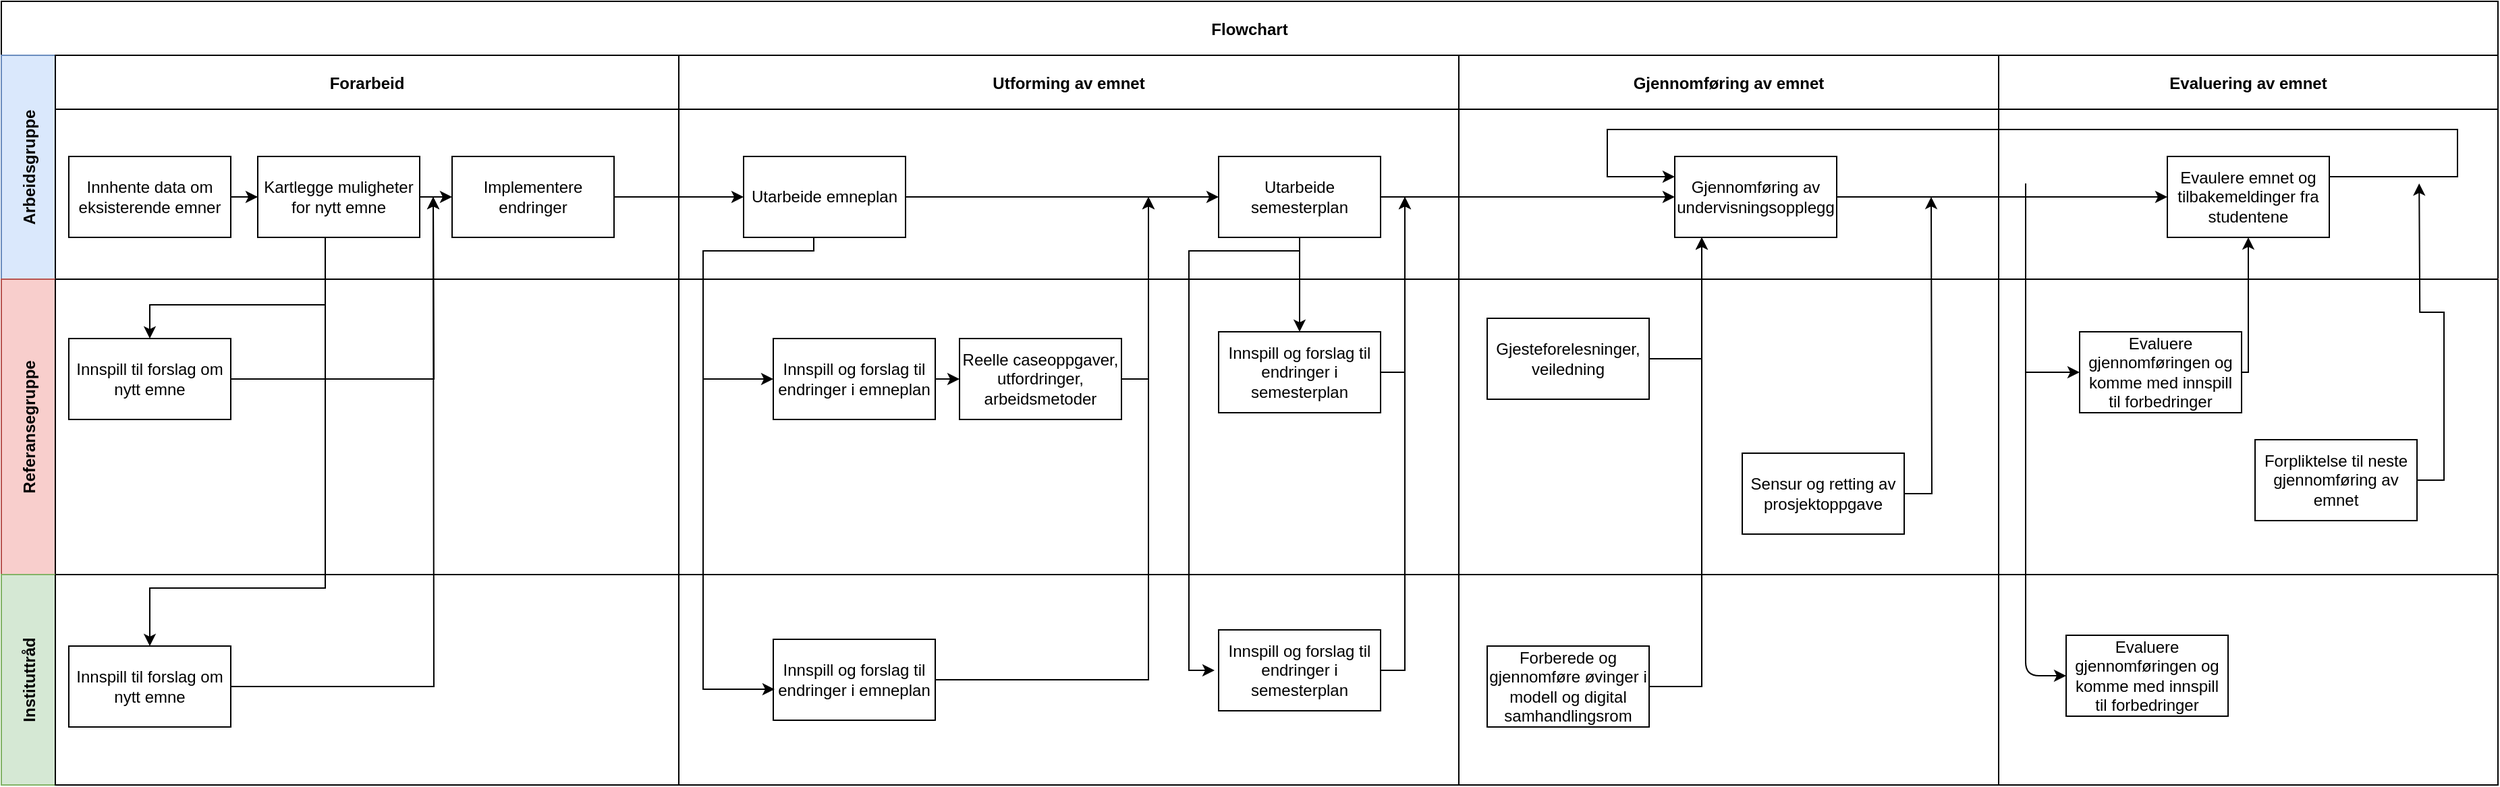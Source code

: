 <mxfile version="14.9.3" type="github">
  <diagram id="VqdJjphPVSq2Udl7x3P3" name="Page-1">
    <mxGraphModel dx="1038" dy="579" grid="1" gridSize="10" guides="1" tooltips="1" connect="1" arrows="1" fold="1" page="1" pageScale="1" pageWidth="827" pageHeight="1169" math="0" shadow="0">
      <root>
        <mxCell id="0" />
        <mxCell id="1" parent="0" />
        <mxCell id="_rNKC_Dzp_AstTdINph1-44" value="Flowchart" style="shape=table;childLayout=tableLayout;rowLines=0;columnLines=0;startSize=40;collapsible=0;recursiveResize=0;expand=0;pointerEvents=0;fontStyle=1" parent="1" vertex="1">
          <mxGeometry x="80" y="55" width="1850" height="581" as="geometry" />
        </mxCell>
        <mxCell id="_rNKC_Dzp_AstTdINph1-45" value="Arbeidsgruppe" style="swimlane;horizontal=0;points=[[0,0.5],[1,0.5]];portConstraint=eastwest;startSize=40;collapsible=0;recursiveResize=0;expand=0;pointerEvents=0;fillColor=#dae8fc;strokeColor=#6c8ebf;" parent="_rNKC_Dzp_AstTdINph1-44" vertex="1">
          <mxGeometry y="40" width="1850" height="166" as="geometry" />
        </mxCell>
        <mxCell id="_rNKC_Dzp_AstTdINph1-46" value="Forarbeid" style="swimlane;connectable=0;startSize=40;collapsible=0;recursiveResize=0;expand=0;pointerEvents=0;" parent="_rNKC_Dzp_AstTdINph1-45" vertex="1">
          <mxGeometry x="40" width="462" height="166" as="geometry" />
        </mxCell>
        <mxCell id="_rNKC_Dzp_AstTdINph1-64" style="edgeStyle=orthogonalEdgeStyle;rounded=0;orthogonalLoop=1;jettySize=auto;html=1;entryX=0;entryY=0.5;entryDx=0;entryDy=0;" parent="_rNKC_Dzp_AstTdINph1-46" source="_rNKC_Dzp_AstTdINph1-60" target="_rNKC_Dzp_AstTdINph1-62" edge="1">
          <mxGeometry relative="1" as="geometry" />
        </mxCell>
        <mxCell id="_rNKC_Dzp_AstTdINph1-60" value="Innhente data om eksisterende emner" style="rounded=0;whiteSpace=wrap;html=1;" parent="_rNKC_Dzp_AstTdINph1-46" vertex="1">
          <mxGeometry x="10" y="75" width="120" height="60" as="geometry" />
        </mxCell>
        <mxCell id="F4DgGvDCZBvtidA0wW8w-1" style="edgeStyle=orthogonalEdgeStyle;rounded=0;orthogonalLoop=1;jettySize=auto;html=1;exitX=1;exitY=0.5;exitDx=0;exitDy=0;" parent="_rNKC_Dzp_AstTdINph1-46" source="_rNKC_Dzp_AstTdINph1-62" target="-_hWJmwtXpYTukLHLi6D-7" edge="1">
          <mxGeometry relative="1" as="geometry" />
        </mxCell>
        <mxCell id="_rNKC_Dzp_AstTdINph1-62" value="Kartlegge muligheter for nytt emne" style="rounded=0;whiteSpace=wrap;html=1;" parent="_rNKC_Dzp_AstTdINph1-46" vertex="1">
          <mxGeometry x="150" y="75" width="120" height="60" as="geometry" />
        </mxCell>
        <mxCell id="-_hWJmwtXpYTukLHLi6D-7" value="Implementere endringer" style="rounded=0;whiteSpace=wrap;html=1;" parent="_rNKC_Dzp_AstTdINph1-46" vertex="1">
          <mxGeometry x="294" y="75" width="120" height="60" as="geometry" />
        </mxCell>
        <mxCell id="_rNKC_Dzp_AstTdINph1-47" value="Utforming av emnet" style="swimlane;connectable=0;startSize=40;collapsible=0;recursiveResize=0;expand=0;pointerEvents=0;" parent="_rNKC_Dzp_AstTdINph1-45" vertex="1">
          <mxGeometry x="502" width="578" height="166" as="geometry" />
        </mxCell>
        <mxCell id="F4DgGvDCZBvtidA0wW8w-5" value="" style="edgeStyle=orthogonalEdgeStyle;rounded=0;orthogonalLoop=1;jettySize=auto;html=1;" parent="_rNKC_Dzp_AstTdINph1-47" source="_rNKC_Dzp_AstTdINph1-71" target="-_hWJmwtXpYTukLHLi6D-15" edge="1">
          <mxGeometry relative="1" as="geometry" />
        </mxCell>
        <mxCell id="_rNKC_Dzp_AstTdINph1-71" value="Utarbeide emneplan" style="rounded=0;whiteSpace=wrap;html=1;" parent="_rNKC_Dzp_AstTdINph1-47" vertex="1">
          <mxGeometry x="48" y="75" width="120" height="60" as="geometry" />
        </mxCell>
        <mxCell id="-_hWJmwtXpYTukLHLi6D-15" value="Utarbeide semesterplan" style="rounded=0;whiteSpace=wrap;html=1;" parent="_rNKC_Dzp_AstTdINph1-47" vertex="1">
          <mxGeometry x="400" y="75" width="120" height="60" as="geometry" />
        </mxCell>
        <mxCell id="_rNKC_Dzp_AstTdINph1-48" value="Gjennomføring av emnet" style="swimlane;connectable=0;startSize=40;collapsible=0;recursiveResize=0;expand=0;pointerEvents=0;" parent="_rNKC_Dzp_AstTdINph1-45" vertex="1">
          <mxGeometry x="1080" width="400" height="166" as="geometry" />
        </mxCell>
        <mxCell id="_rNKC_Dzp_AstTdINph1-72" value="Gjennomføring av undervisningsopplegg" style="rounded=0;whiteSpace=wrap;html=1;" parent="_rNKC_Dzp_AstTdINph1-48" vertex="1">
          <mxGeometry x="160" y="75" width="120" height="60" as="geometry" />
        </mxCell>
        <mxCell id="_rNKC_Dzp_AstTdINph1-49" value="Evaluering av emnet" style="swimlane;connectable=0;startSize=40;collapsible=0;recursiveResize=0;expand=0;pointerEvents=0;" parent="_rNKC_Dzp_AstTdINph1-45" vertex="1">
          <mxGeometry x="1480" width="370" height="166" as="geometry" />
        </mxCell>
        <mxCell id="_rNKC_Dzp_AstTdINph1-73" value="Evaulere emnet og tilbakemeldinger fra studentene" style="rounded=0;whiteSpace=wrap;html=1;" parent="_rNKC_Dzp_AstTdINph1-49" vertex="1">
          <mxGeometry x="125" y="75" width="120" height="60" as="geometry" />
        </mxCell>
        <mxCell id="-_hWJmwtXpYTukLHLi6D-2" style="edgeStyle=orthogonalEdgeStyle;rounded=0;orthogonalLoop=1;jettySize=auto;html=1;" parent="_rNKC_Dzp_AstTdINph1-45" source="_rNKC_Dzp_AstTdINph1-72" target="_rNKC_Dzp_AstTdINph1-73" edge="1">
          <mxGeometry relative="1" as="geometry" />
        </mxCell>
        <mxCell id="-_hWJmwtXpYTukLHLi6D-10" style="edgeStyle=orthogonalEdgeStyle;rounded=0;orthogonalLoop=1;jettySize=auto;html=1;entryX=0;entryY=0.5;entryDx=0;entryDy=0;" parent="_rNKC_Dzp_AstTdINph1-45" source="-_hWJmwtXpYTukLHLi6D-7" target="_rNKC_Dzp_AstTdINph1-71" edge="1">
          <mxGeometry relative="1" as="geometry" />
        </mxCell>
        <mxCell id="-_hWJmwtXpYTukLHLi6D-16" style="edgeStyle=orthogonalEdgeStyle;rounded=0;orthogonalLoop=1;jettySize=auto;html=1;" parent="_rNKC_Dzp_AstTdINph1-45" source="-_hWJmwtXpYTukLHLi6D-15" target="_rNKC_Dzp_AstTdINph1-72" edge="1">
          <mxGeometry relative="1" as="geometry" />
        </mxCell>
        <mxCell id="Ty7QDaDRaizhqRYp1Qn6-36" style="edgeStyle=orthogonalEdgeStyle;rounded=0;orthogonalLoop=1;jettySize=auto;html=1;exitX=1;exitY=0.5;exitDx=0;exitDy=0;" edge="1" parent="_rNKC_Dzp_AstTdINph1-45" source="_rNKC_Dzp_AstTdINph1-73">
          <mxGeometry relative="1" as="geometry">
            <mxPoint x="1240" y="90" as="targetPoint" />
            <Array as="points">
              <mxPoint x="1725" y="90" />
              <mxPoint x="1820" y="90" />
              <mxPoint x="1820" y="55" />
              <mxPoint x="1190" y="55" />
              <mxPoint x="1190" y="90" />
              <mxPoint x="1240" y="90" />
            </Array>
          </mxGeometry>
        </mxCell>
        <mxCell id="_rNKC_Dzp_AstTdINph1-50" value="Referansegruppe" style="swimlane;horizontal=0;points=[[0,0.5],[1,0.5]];portConstraint=eastwest;startSize=40;collapsible=0;recursiveResize=0;expand=0;pointerEvents=0;strokeColor=#b85450;fillColor=#F8CECC;" parent="_rNKC_Dzp_AstTdINph1-44" vertex="1">
          <mxGeometry y="206" width="1850" height="219" as="geometry" />
        </mxCell>
        <mxCell id="_rNKC_Dzp_AstTdINph1-51" value="" style="swimlane;connectable=0;startSize=0;collapsible=0;recursiveResize=0;expand=0;pointerEvents=0;gradientColor=#ffffff;fillColor=#000000;" parent="_rNKC_Dzp_AstTdINph1-50" vertex="1">
          <mxGeometry x="40" width="462" height="219" as="geometry" />
        </mxCell>
        <mxCell id="_rNKC_Dzp_AstTdINph1-65" value="Innspill til forslag om nytt emne" style="rounded=0;whiteSpace=wrap;html=1;" parent="_rNKC_Dzp_AstTdINph1-51" vertex="1">
          <mxGeometry x="10" y="44" width="120" height="60" as="geometry" />
        </mxCell>
        <mxCell id="_rNKC_Dzp_AstTdINph1-52" value="" style="swimlane;connectable=0;startSize=0;collapsible=0;recursiveResize=0;expand=0;pointerEvents=0;" parent="_rNKC_Dzp_AstTdINph1-50" vertex="1">
          <mxGeometry x="502" width="578" height="219" as="geometry" />
        </mxCell>
        <mxCell id="Ty7QDaDRaizhqRYp1Qn6-13" style="edgeStyle=orthogonalEdgeStyle;rounded=0;orthogonalLoop=1;jettySize=auto;html=1;exitX=1;exitY=0.5;exitDx=0;exitDy=0;entryX=0;entryY=0.5;entryDx=0;entryDy=0;" edge="1" parent="_rNKC_Dzp_AstTdINph1-52" source="-_hWJmwtXpYTukLHLi6D-3" target="Ty7QDaDRaizhqRYp1Qn6-11">
          <mxGeometry relative="1" as="geometry" />
        </mxCell>
        <mxCell id="-_hWJmwtXpYTukLHLi6D-3" value="Innspill og forslag til endringer i emneplan" style="rounded=0;whiteSpace=wrap;html=1;" parent="_rNKC_Dzp_AstTdINph1-52" vertex="1">
          <mxGeometry x="70" y="44" width="120" height="60" as="geometry" />
        </mxCell>
        <mxCell id="Ty7QDaDRaizhqRYp1Qn6-3" value="Innspill og forslag til endringer i semesterplan" style="rounded=0;whiteSpace=wrap;html=1;" vertex="1" parent="_rNKC_Dzp_AstTdINph1-52">
          <mxGeometry x="400" y="39" width="120" height="60" as="geometry" />
        </mxCell>
        <mxCell id="Ty7QDaDRaizhqRYp1Qn6-11" value="Reelle caseoppgaver, utfordringer, arbeidsmetoder" style="rounded=0;whiteSpace=wrap;html=1;" vertex="1" parent="_rNKC_Dzp_AstTdINph1-52">
          <mxGeometry x="208" y="44" width="120" height="60" as="geometry" />
        </mxCell>
        <mxCell id="_rNKC_Dzp_AstTdINph1-53" value="" style="swimlane;connectable=0;startSize=0;collapsible=0;recursiveResize=0;expand=0;pointerEvents=0;" parent="_rNKC_Dzp_AstTdINph1-50" vertex="1">
          <mxGeometry x="1080" width="400" height="219" as="geometry" />
        </mxCell>
        <mxCell id="Ty7QDaDRaizhqRYp1Qn6-16" value="Gjesteforelesninger, veiledning" style="rounded=0;whiteSpace=wrap;html=1;" vertex="1" parent="_rNKC_Dzp_AstTdINph1-53">
          <mxGeometry x="21" y="29" width="120" height="60" as="geometry" />
        </mxCell>
        <mxCell id="Ty7QDaDRaizhqRYp1Qn6-17" value="Sensur og retting av prosjektoppgave" style="rounded=0;whiteSpace=wrap;html=1;" vertex="1" parent="_rNKC_Dzp_AstTdINph1-53">
          <mxGeometry x="210" y="129" width="120" height="60" as="geometry" />
        </mxCell>
        <mxCell id="_rNKC_Dzp_AstTdINph1-54" value="" style="swimlane;connectable=0;startSize=0;collapsible=0;recursiveResize=0;expand=0;pointerEvents=0;" parent="_rNKC_Dzp_AstTdINph1-50" vertex="1">
          <mxGeometry x="1480" width="370" height="219" as="geometry" />
        </mxCell>
        <mxCell id="Ty7QDaDRaizhqRYp1Qn6-22" value="Evaluere gjennomføringen og komme med innspill til forbedringer" style="rounded=0;whiteSpace=wrap;html=1;" vertex="1" parent="_rNKC_Dzp_AstTdINph1-54">
          <mxGeometry x="60" y="39" width="120" height="60" as="geometry" />
        </mxCell>
        <mxCell id="Ty7QDaDRaizhqRYp1Qn6-23" value="Forpliktelse til neste gjennomføring av emnet" style="rounded=0;whiteSpace=wrap;html=1;" vertex="1" parent="_rNKC_Dzp_AstTdINph1-54">
          <mxGeometry x="190" y="119" width="120" height="60" as="geometry" />
        </mxCell>
        <mxCell id="Ty7QDaDRaizhqRYp1Qn6-33" value="" style="endArrow=classic;html=1;edgeStyle=orthogonalEdgeStyle;entryX=0;entryY=0.5;entryDx=0;entryDy=0;" edge="1" parent="_rNKC_Dzp_AstTdINph1-54" target="Ty7QDaDRaizhqRYp1Qn6-28">
          <mxGeometry width="50" height="50" relative="1" as="geometry">
            <mxPoint x="20" y="-71" as="sourcePoint" />
            <mxPoint x="100" y="129" as="targetPoint" />
            <Array as="points">
              <mxPoint x="20" y="189" />
              <mxPoint x="20" y="189" />
            </Array>
          </mxGeometry>
        </mxCell>
        <mxCell id="_rNKC_Dzp_AstTdINph1-55" value="Instituttråd" style="swimlane;horizontal=0;points=[[0,0.5],[1,0.5]];portConstraint=eastwest;startSize=40;collapsible=0;recursiveResize=0;expand=0;pointerEvents=0;fillColor=#d5e8d4;strokeColor=#82b366;" parent="_rNKC_Dzp_AstTdINph1-44" vertex="1">
          <mxGeometry y="425" width="1850" height="156" as="geometry" />
        </mxCell>
        <mxCell id="_rNKC_Dzp_AstTdINph1-56" value="" style="swimlane;connectable=0;startSize=0;collapsible=0;recursiveResize=0;expand=0;pointerEvents=0;" parent="_rNKC_Dzp_AstTdINph1-55" vertex="1">
          <mxGeometry x="40" width="462" height="156" as="geometry" />
        </mxCell>
        <mxCell id="_rNKC_Dzp_AstTdINph1-66" value="Innspill til forslag om nytt emne" style="rounded=0;whiteSpace=wrap;html=1;" parent="_rNKC_Dzp_AstTdINph1-56" vertex="1">
          <mxGeometry x="10" y="53" width="120" height="60" as="geometry" />
        </mxCell>
        <mxCell id="_rNKC_Dzp_AstTdINph1-57" value="" style="swimlane;connectable=0;startSize=0;collapsible=0;recursiveResize=0;expand=0;pointerEvents=0;" parent="_rNKC_Dzp_AstTdINph1-55" vertex="1">
          <mxGeometry x="502" width="578" height="156" as="geometry" />
        </mxCell>
        <mxCell id="-_hWJmwtXpYTukLHLi6D-4" value="Innspill og forslag til endringer i emneplan" style="rounded=0;whiteSpace=wrap;html=1;" parent="_rNKC_Dzp_AstTdINph1-57" vertex="1">
          <mxGeometry x="70" y="48" width="120" height="60" as="geometry" />
        </mxCell>
        <mxCell id="Ty7QDaDRaizhqRYp1Qn6-4" value="Innspill og forslag til endringer i semesterplan" style="rounded=0;whiteSpace=wrap;html=1;" vertex="1" parent="_rNKC_Dzp_AstTdINph1-57">
          <mxGeometry x="400" y="41" width="120" height="60" as="geometry" />
        </mxCell>
        <mxCell id="_rNKC_Dzp_AstTdINph1-58" value="" style="swimlane;connectable=0;startSize=0;collapsible=0;recursiveResize=0;expand=0;pointerEvents=0;" parent="_rNKC_Dzp_AstTdINph1-55" vertex="1">
          <mxGeometry x="1080" width="400" height="156" as="geometry" />
        </mxCell>
        <mxCell id="Ty7QDaDRaizhqRYp1Qn6-20" value="Forberede og gjennomføre øvinger i modell og digital samhandlingsrom" style="rounded=0;whiteSpace=wrap;html=1;" vertex="1" parent="_rNKC_Dzp_AstTdINph1-58">
          <mxGeometry x="21" y="53" width="120" height="60" as="geometry" />
        </mxCell>
        <mxCell id="_rNKC_Dzp_AstTdINph1-59" value="" style="swimlane;connectable=0;startSize=0;collapsible=0;recursiveResize=0;expand=0;pointerEvents=0;" parent="_rNKC_Dzp_AstTdINph1-55" vertex="1">
          <mxGeometry x="1480" width="370" height="156" as="geometry" />
        </mxCell>
        <mxCell id="Ty7QDaDRaizhqRYp1Qn6-28" value="Evaluere gjennomføringen og komme med innspill til forbedringer" style="rounded=0;whiteSpace=wrap;html=1;" vertex="1" parent="_rNKC_Dzp_AstTdINph1-59">
          <mxGeometry x="50" y="45" width="120" height="60" as="geometry" />
        </mxCell>
        <mxCell id="_rNKC_Dzp_AstTdINph1-68" style="edgeStyle=orthogonalEdgeStyle;rounded=0;orthogonalLoop=1;jettySize=auto;html=1;" parent="_rNKC_Dzp_AstTdINph1-44" source="_rNKC_Dzp_AstTdINph1-62" target="_rNKC_Dzp_AstTdINph1-65" edge="1">
          <mxGeometry relative="1" as="geometry">
            <Array as="points">
              <mxPoint x="240" y="225" />
              <mxPoint x="110" y="225" />
            </Array>
          </mxGeometry>
        </mxCell>
        <mxCell id="-_hWJmwtXpYTukLHLi6D-14" style="edgeStyle=orthogonalEdgeStyle;rounded=0;orthogonalLoop=1;jettySize=auto;html=1;" parent="_rNKC_Dzp_AstTdINph1-44" source="_rNKC_Dzp_AstTdINph1-62" target="_rNKC_Dzp_AstTdINph1-66" edge="1">
          <mxGeometry relative="1" as="geometry">
            <mxPoint x="250" y="445" as="targetPoint" />
            <Array as="points">
              <mxPoint x="240" y="435" />
            </Array>
          </mxGeometry>
        </mxCell>
        <mxCell id="F4DgGvDCZBvtidA0wW8w-8" style="edgeStyle=orthogonalEdgeStyle;rounded=0;orthogonalLoop=1;jettySize=auto;html=1;entryX=0;entryY=0.5;entryDx=0;entryDy=0;" parent="_rNKC_Dzp_AstTdINph1-44" source="_rNKC_Dzp_AstTdINph1-71" target="-_hWJmwtXpYTukLHLi6D-3" edge="1">
          <mxGeometry relative="1" as="geometry">
            <Array as="points">
              <mxPoint x="602" y="185" />
              <mxPoint x="520" y="185" />
              <mxPoint x="520" y="280" />
            </Array>
          </mxGeometry>
        </mxCell>
        <mxCell id="F4DgGvDCZBvtidA0wW8w-9" style="edgeStyle=orthogonalEdgeStyle;rounded=0;orthogonalLoop=1;jettySize=auto;html=1;exitX=0.5;exitY=1;exitDx=0;exitDy=0;entryX=0.008;entryY=0.617;entryDx=0;entryDy=0;entryPerimeter=0;" parent="_rNKC_Dzp_AstTdINph1-44" source="_rNKC_Dzp_AstTdINph1-71" target="-_hWJmwtXpYTukLHLi6D-4" edge="1">
          <mxGeometry relative="1" as="geometry">
            <Array as="points">
              <mxPoint x="602" y="185" />
              <mxPoint x="520" y="185" />
              <mxPoint x="520" y="510" />
            </Array>
          </mxGeometry>
        </mxCell>
        <mxCell id="Ty7QDaDRaizhqRYp1Qn6-7" style="edgeStyle=orthogonalEdgeStyle;rounded=0;orthogonalLoop=1;jettySize=auto;html=1;" edge="1" parent="_rNKC_Dzp_AstTdINph1-44" source="-_hWJmwtXpYTukLHLi6D-15">
          <mxGeometry relative="1" as="geometry">
            <mxPoint x="899" y="496" as="targetPoint" />
            <Array as="points">
              <mxPoint x="962" y="185" />
              <mxPoint x="880" y="185" />
              <mxPoint x="880" y="496" />
              <mxPoint x="899" y="496" />
            </Array>
          </mxGeometry>
        </mxCell>
        <mxCell id="Ty7QDaDRaizhqRYp1Qn6-10" style="edgeStyle=orthogonalEdgeStyle;rounded=0;orthogonalLoop=1;jettySize=auto;html=1;" edge="1" parent="_rNKC_Dzp_AstTdINph1-44" source="-_hWJmwtXpYTukLHLi6D-15" target="Ty7QDaDRaizhqRYp1Qn6-3">
          <mxGeometry relative="1" as="geometry" />
        </mxCell>
        <mxCell id="Ty7QDaDRaizhqRYp1Qn6-18" style="edgeStyle=orthogonalEdgeStyle;rounded=0;orthogonalLoop=1;jettySize=auto;html=1;" edge="1" parent="_rNKC_Dzp_AstTdINph1-44" source="Ty7QDaDRaizhqRYp1Qn6-16">
          <mxGeometry relative="1" as="geometry">
            <mxPoint x="1260" y="175" as="targetPoint" />
            <Array as="points">
              <mxPoint x="1260" y="265" />
            </Array>
          </mxGeometry>
        </mxCell>
        <mxCell id="Ty7QDaDRaizhqRYp1Qn6-21" style="edgeStyle=orthogonalEdgeStyle;rounded=0;orthogonalLoop=1;jettySize=auto;html=1;" edge="1" parent="_rNKC_Dzp_AstTdINph1-44" source="Ty7QDaDRaizhqRYp1Qn6-20" target="_rNKC_Dzp_AstTdINph1-72">
          <mxGeometry relative="1" as="geometry">
            <Array as="points">
              <mxPoint x="1260" y="508" />
            </Array>
          </mxGeometry>
        </mxCell>
        <mxCell id="Ty7QDaDRaizhqRYp1Qn6-27" style="edgeStyle=orthogonalEdgeStyle;rounded=0;orthogonalLoop=1;jettySize=auto;html=1;entryX=0.5;entryY=1;entryDx=0;entryDy=0;" edge="1" parent="_rNKC_Dzp_AstTdINph1-44" source="Ty7QDaDRaizhqRYp1Qn6-22" target="_rNKC_Dzp_AstTdINph1-73">
          <mxGeometry relative="1" as="geometry">
            <Array as="points">
              <mxPoint x="1665" y="275" />
            </Array>
          </mxGeometry>
        </mxCell>
        <mxCell id="F4DgGvDCZBvtidA0wW8w-3" style="edgeStyle=orthogonalEdgeStyle;rounded=0;orthogonalLoop=1;jettySize=auto;html=1;exitX=1;exitY=0.5;exitDx=0;exitDy=0;" parent="1" source="_rNKC_Dzp_AstTdINph1-66" edge="1">
          <mxGeometry relative="1" as="geometry">
            <mxPoint x="400" y="200" as="targetPoint" />
          </mxGeometry>
        </mxCell>
        <mxCell id="F4DgGvDCZBvtidA0wW8w-4" style="edgeStyle=orthogonalEdgeStyle;rounded=0;orthogonalLoop=1;jettySize=auto;html=1;exitX=1;exitY=0.5;exitDx=0;exitDy=0;" parent="1" source="_rNKC_Dzp_AstTdINph1-65" edge="1">
          <mxGeometry relative="1" as="geometry">
            <mxPoint x="400" y="200" as="targetPoint" />
          </mxGeometry>
        </mxCell>
        <mxCell id="F4DgGvDCZBvtidA0wW8w-13" style="edgeStyle=orthogonalEdgeStyle;rounded=0;orthogonalLoop=1;jettySize=auto;html=1;exitX=1;exitY=0.5;exitDx=0;exitDy=0;" parent="1" source="-_hWJmwtXpYTukLHLi6D-4" edge="1">
          <mxGeometry relative="1" as="geometry">
            <mxPoint x="930" y="200" as="targetPoint" />
            <Array as="points">
              <mxPoint x="930" y="558" />
            </Array>
          </mxGeometry>
        </mxCell>
        <mxCell id="Ty7QDaDRaizhqRYp1Qn6-8" style="edgeStyle=orthogonalEdgeStyle;rounded=0;orthogonalLoop=1;jettySize=auto;html=1;" edge="1" parent="1" source="Ty7QDaDRaizhqRYp1Qn6-4">
          <mxGeometry relative="1" as="geometry">
            <mxPoint x="1120" y="200" as="targetPoint" />
            <Array as="points">
              <mxPoint x="1120" y="551" />
            </Array>
          </mxGeometry>
        </mxCell>
        <mxCell id="Ty7QDaDRaizhqRYp1Qn6-9" style="edgeStyle=orthogonalEdgeStyle;rounded=0;orthogonalLoop=1;jettySize=auto;html=1;exitX=1;exitY=0.5;exitDx=0;exitDy=0;" edge="1" parent="1" source="Ty7QDaDRaizhqRYp1Qn6-3">
          <mxGeometry relative="1" as="geometry">
            <mxPoint x="1120" y="200" as="targetPoint" />
            <Array as="points">
              <mxPoint x="1120" y="330" />
            </Array>
          </mxGeometry>
        </mxCell>
        <mxCell id="Ty7QDaDRaizhqRYp1Qn6-15" style="edgeStyle=orthogonalEdgeStyle;rounded=0;orthogonalLoop=1;jettySize=auto;html=1;" edge="1" parent="1" source="Ty7QDaDRaizhqRYp1Qn6-11">
          <mxGeometry relative="1" as="geometry">
            <mxPoint x="930" y="200" as="targetPoint" />
            <Array as="points">
              <mxPoint x="930" y="335" />
            </Array>
          </mxGeometry>
        </mxCell>
        <mxCell id="Ty7QDaDRaizhqRYp1Qn6-19" style="edgeStyle=orthogonalEdgeStyle;rounded=0;orthogonalLoop=1;jettySize=auto;html=1;" edge="1" parent="1" source="Ty7QDaDRaizhqRYp1Qn6-17">
          <mxGeometry relative="1" as="geometry">
            <mxPoint x="1510" y="200" as="targetPoint" />
          </mxGeometry>
        </mxCell>
        <mxCell id="Ty7QDaDRaizhqRYp1Qn6-34" value="" style="endArrow=classic;html=1;entryX=0;entryY=0.5;entryDx=0;entryDy=0;" edge="1" parent="1" target="Ty7QDaDRaizhqRYp1Qn6-22">
          <mxGeometry width="50" height="50" relative="1" as="geometry">
            <mxPoint x="1580" y="330" as="sourcePoint" />
            <mxPoint x="1680" y="360" as="targetPoint" />
          </mxGeometry>
        </mxCell>
        <mxCell id="Ty7QDaDRaizhqRYp1Qn6-35" style="edgeStyle=orthogonalEdgeStyle;rounded=0;orthogonalLoop=1;jettySize=auto;html=1;" edge="1" parent="1" source="Ty7QDaDRaizhqRYp1Qn6-23">
          <mxGeometry relative="1" as="geometry">
            <mxPoint x="1871.6" y="190" as="targetPoint" />
          </mxGeometry>
        </mxCell>
      </root>
    </mxGraphModel>
  </diagram>
</mxfile>

